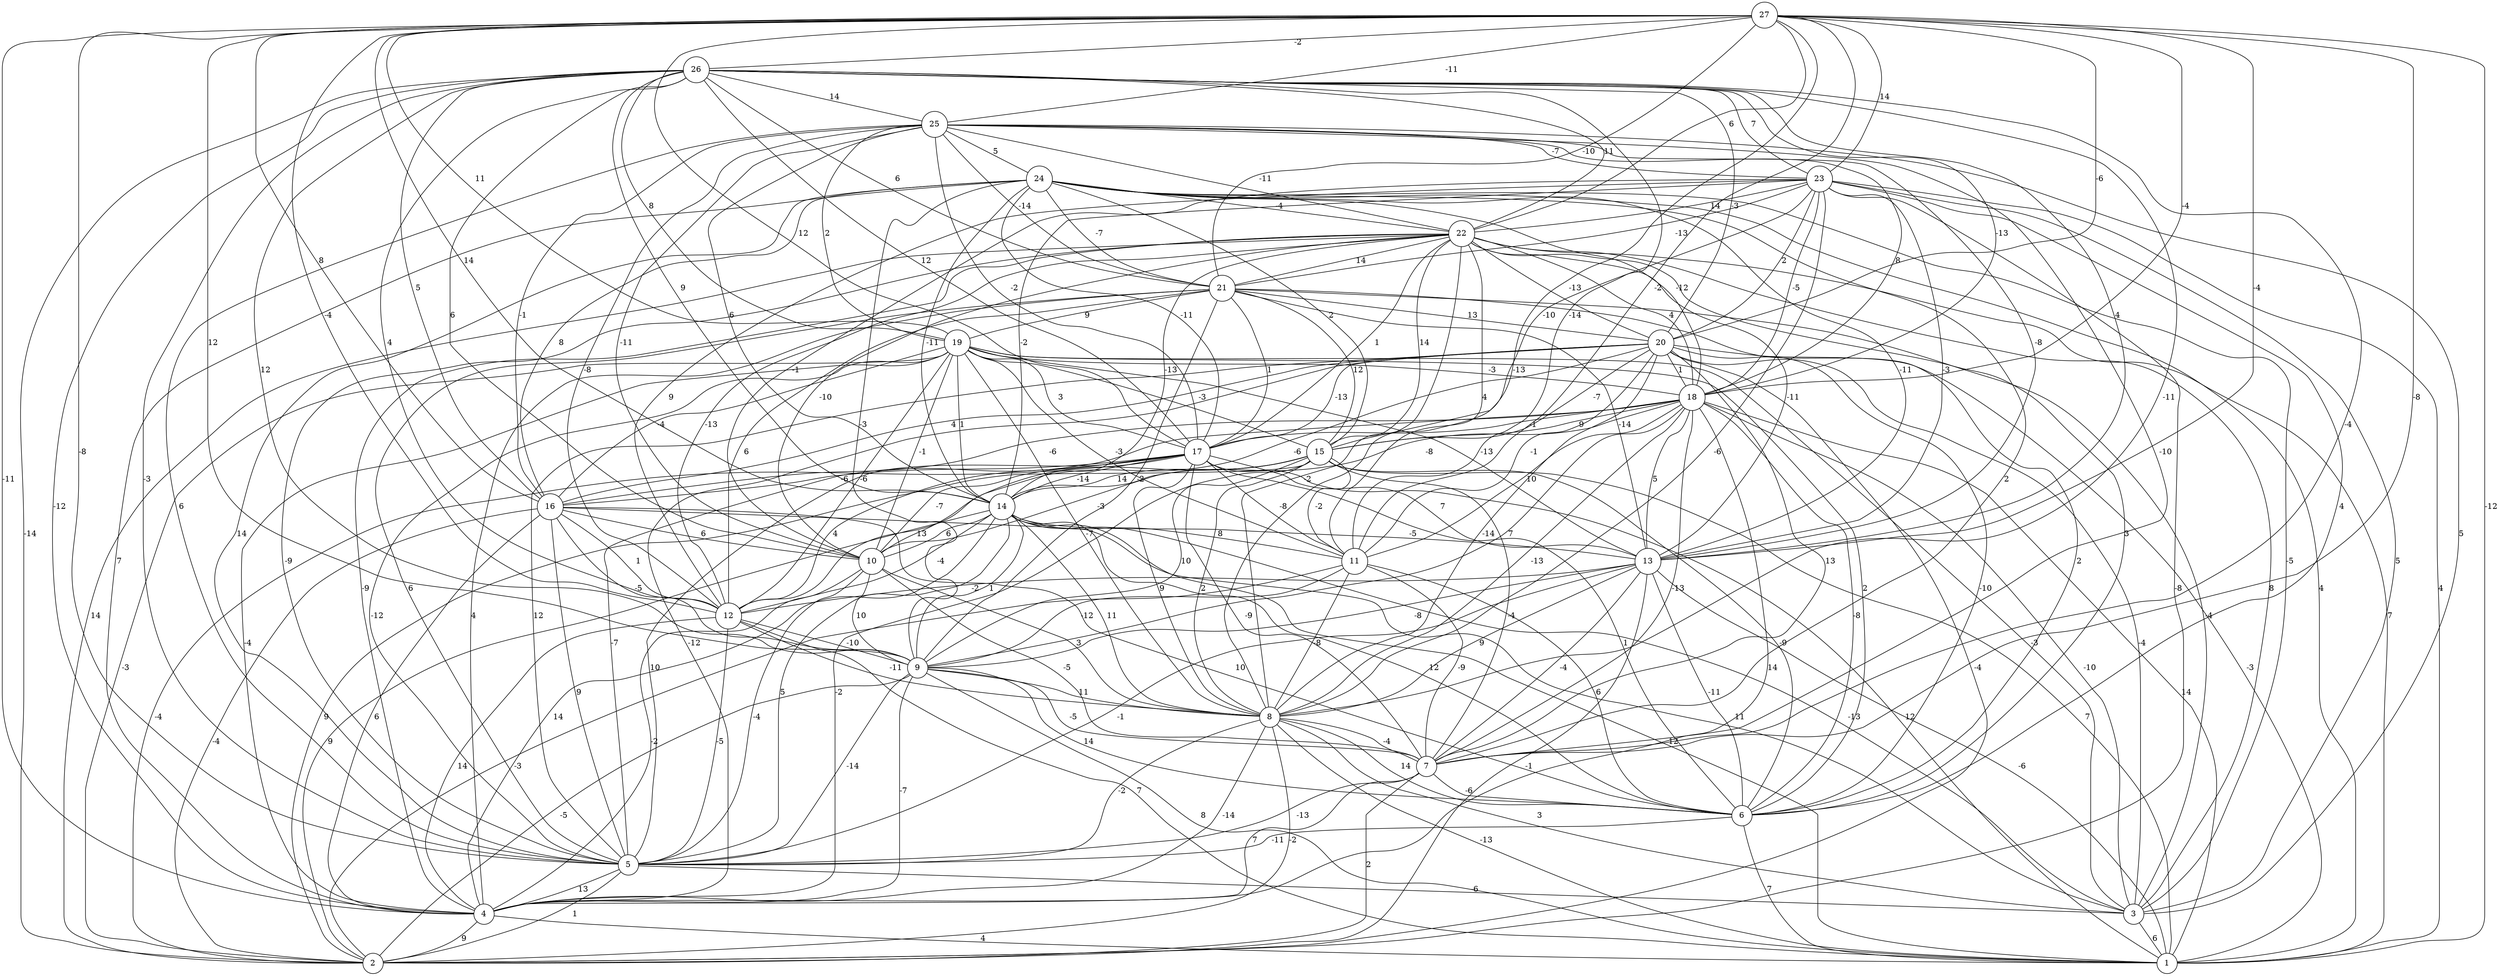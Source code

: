 graph { 
	 fontname="Helvetica,Arial,sans-serif" 
	 node [shape = circle]; 
	 27 -- 1 [label = "-12"];
	 27 -- 4 [label = "-11"];
	 27 -- 5 [label = "-8"];
	 27 -- 7 [label = "-8"];
	 27 -- 8 [label = "-13"];
	 27 -- 9 [label = "12"];
	 27 -- 11 [label = "-2"];
	 27 -- 12 [label = "-4"];
	 27 -- 13 [label = "-4"];
	 27 -- 14 [label = "14"];
	 27 -- 16 [label = "8"];
	 27 -- 17 [label = "12"];
	 27 -- 18 [label = "-4"];
	 27 -- 19 [label = "11"];
	 27 -- 20 [label = "-6"];
	 27 -- 21 [label = "-10"];
	 27 -- 22 [label = "6"];
	 27 -- 23 [label = "14"];
	 27 -- 25 [label = "-11"];
	 27 -- 26 [label = "-2"];
	 26 -- 2 [label = "-14"];
	 26 -- 4 [label = "-12"];
	 26 -- 5 [label = "-3"];
	 26 -- 7 [label = "-4"];
	 26 -- 8 [label = "-11"];
	 26 -- 9 [label = "12"];
	 26 -- 10 [label = "6"];
	 26 -- 11 [label = "-14"];
	 26 -- 12 [label = "4"];
	 26 -- 13 [label = "4"];
	 26 -- 14 [label = "9"];
	 26 -- 16 [label = "5"];
	 26 -- 17 [label = "12"];
	 26 -- 18 [label = "-13"];
	 26 -- 19 [label = "8"];
	 26 -- 20 [label = "-3"];
	 26 -- 21 [label = "6"];
	 26 -- 22 [label = "11"];
	 26 -- 23 [label = "7"];
	 26 -- 25 [label = "14"];
	 25 -- 3 [label = "5"];
	 25 -- 5 [label = "6"];
	 25 -- 7 [label = "-10"];
	 25 -- 10 [label = "-11"];
	 25 -- 12 [label = "-8"];
	 25 -- 13 [label = "-8"];
	 25 -- 14 [label = "6"];
	 25 -- 16 [label = "-1"];
	 25 -- 17 [label = "-2"];
	 25 -- 18 [label = "8"];
	 25 -- 19 [label = "2"];
	 25 -- 21 [label = "-14"];
	 25 -- 22 [label = "-11"];
	 25 -- 23 [label = "-7"];
	 25 -- 24 [label = "5"];
	 24 -- 1 [label = "4"];
	 24 -- 3 [label = "-5"];
	 24 -- 4 [label = "7"];
	 24 -- 5 [label = "14"];
	 24 -- 7 [label = "2"];
	 24 -- 9 [label = "-3"];
	 24 -- 13 [label = "-11"];
	 24 -- 14 [label = "-11"];
	 24 -- 15 [label = "2"];
	 24 -- 16 [label = "8"];
	 24 -- 17 [label = "-11"];
	 24 -- 18 [label = "-12"];
	 24 -- 21 [label = "-7"];
	 24 -- 22 [label = "-4"];
	 23 -- 1 [label = "4"];
	 23 -- 2 [label = "-8"];
	 23 -- 3 [label = "5"];
	 23 -- 6 [label = "4"];
	 23 -- 8 [label = "-6"];
	 23 -- 10 [label = "-1"];
	 23 -- 12 [label = "9"];
	 23 -- 13 [label = "-3"];
	 23 -- 14 [label = "-2"];
	 23 -- 15 [label = "-10"];
	 23 -- 18 [label = "-5"];
	 23 -- 20 [label = "2"];
	 23 -- 21 [label = "-13"];
	 23 -- 22 [label = "14"];
	 22 -- 1 [label = "7"];
	 22 -- 2 [label = "14"];
	 22 -- 3 [label = "8"];
	 22 -- 4 [label = "-9"];
	 22 -- 5 [label = "-9"];
	 22 -- 6 [label = "3"];
	 22 -- 8 [label = "-2"];
	 22 -- 10 [label = "-10"];
	 22 -- 11 [label = "4"];
	 22 -- 12 [label = "-13"];
	 22 -- 13 [label = "-11"];
	 22 -- 14 [label = "-13"];
	 22 -- 15 [label = "14"];
	 22 -- 17 [label = "1"];
	 22 -- 18 [label = "4"];
	 22 -- 20 [label = "-13"];
	 22 -- 21 [label = "14"];
	 21 -- 3 [label = "-4"];
	 21 -- 4 [label = "4"];
	 21 -- 5 [label = "6"];
	 21 -- 6 [label = "2"];
	 21 -- 9 [label = "-2"];
	 21 -- 12 [label = "6"];
	 21 -- 13 [label = "-14"];
	 21 -- 15 [label = "12"];
	 21 -- 17 [label = "1"];
	 21 -- 19 [label = "9"];
	 21 -- 20 [label = "13"];
	 20 -- 1 [label = "-3"];
	 20 -- 2 [label = "-4"];
	 20 -- 3 [label = "-4"];
	 20 -- 4 [label = "-12"];
	 20 -- 5 [label = "12"];
	 20 -- 6 [label = "-10"];
	 20 -- 7 [label = "13"];
	 20 -- 8 [label = "-14"];
	 20 -- 10 [label = "-6"];
	 20 -- 11 [label = "-1"];
	 20 -- 15 [label = "-7"];
	 20 -- 16 [label = "4"];
	 20 -- 17 [label = "-13"];
	 20 -- 18 [label = "1"];
	 19 -- 2 [label = "-3"];
	 19 -- 3 [label = "-3"];
	 19 -- 4 [label = "-4"];
	 19 -- 5 [label = "-12"];
	 19 -- 6 [label = "2"];
	 19 -- 8 [label = "-7"];
	 19 -- 10 [label = "-1"];
	 19 -- 11 [label = "-3"];
	 19 -- 12 [label = "-6"];
	 19 -- 13 [label = "-13"];
	 19 -- 14 [label = "1"];
	 19 -- 15 [label = "-3"];
	 19 -- 16 [label = "-4"];
	 19 -- 17 [label = "3"];
	 19 -- 18 [label = "-3"];
	 18 -- 1 [label = "14"];
	 18 -- 3 [label = "-10"];
	 18 -- 4 [label = "14"];
	 18 -- 5 [label = "-7"];
	 18 -- 6 [label = "-8"];
	 18 -- 7 [label = "-13"];
	 18 -- 8 [label = "-13"];
	 18 -- 9 [label = "7"];
	 18 -- 11 [label = "10"];
	 18 -- 13 [label = "5"];
	 18 -- 14 [label = "-8"];
	 18 -- 15 [label = "9"];
	 18 -- 16 [label = "-6"];
	 18 -- 17 [label = "-1"];
	 17 -- 1 [label = "12"];
	 17 -- 2 [label = "-4"];
	 17 -- 5 [label = "10"];
	 17 -- 6 [label = "1"];
	 17 -- 7 [label = "-9"];
	 17 -- 8 [label = "9"];
	 17 -- 10 [label = "-7"];
	 17 -- 11 [label = "-8"];
	 17 -- 12 [label = "4"];
	 17 -- 13 [label = "7"];
	 17 -- 14 [label = "-14"];
	 17 -- 16 [label = "-6"];
	 16 -- 2 [label = "-4"];
	 16 -- 3 [label = "11"];
	 16 -- 4 [label = "6"];
	 16 -- 5 [label = "9"];
	 16 -- 6 [label = "10"];
	 16 -- 9 [label = "-5"];
	 16 -- 10 [label = "6"];
	 16 -- 12 [label = "1"];
	 15 -- 1 [label = "7"];
	 15 -- 2 [label = "9"];
	 15 -- 4 [label = "-2"];
	 15 -- 6 [label = "-9"];
	 15 -- 7 [label = "-4"];
	 15 -- 8 [label = "2"];
	 15 -- 9 [label = "10"];
	 15 -- 10 [label = "-3"];
	 15 -- 11 [label = "-2"];
	 15 -- 12 [label = "13"];
	 15 -- 14 [label = "14"];
	 14 -- 1 [label = "12"];
	 14 -- 2 [label = "9"];
	 14 -- 3 [label = "-13"];
	 14 -- 4 [label = "14"];
	 14 -- 5 [label = "5"];
	 14 -- 6 [label = "12"];
	 14 -- 8 [label = "11"];
	 14 -- 9 [label = "1"];
	 14 -- 10 [label = "6"];
	 14 -- 11 [label = "8"];
	 14 -- 12 [label = "-4"];
	 14 -- 13 [label = "-5"];
	 13 -- 1 [label = "-6"];
	 13 -- 2 [label = "-1"];
	 13 -- 5 [label = "-1"];
	 13 -- 6 [label = "-11"];
	 13 -- 7 [label = "-4"];
	 13 -- 8 [label = "9"];
	 13 -- 9 [label = "-8"];
	 13 -- 12 [label = "-2"];
	 12 -- 1 [label = "7"];
	 12 -- 4 [label = "14"];
	 12 -- 5 [label = "-5"];
	 12 -- 8 [label = "-11"];
	 12 -- 9 [label = "-10"];
	 11 -- 2 [label = "-3"];
	 11 -- 6 [label = "6"];
	 11 -- 7 [label = "-9"];
	 11 -- 8 [label = "-8"];
	 11 -- 9 [label = "-12"];
	 10 -- 4 [label = "-2"];
	 10 -- 5 [label = "-4"];
	 10 -- 7 [label = "-5"];
	 10 -- 8 [label = "3"];
	 10 -- 9 [label = "10"];
	 9 -- 1 [label = "8"];
	 9 -- 2 [label = "-5"];
	 9 -- 4 [label = "-7"];
	 9 -- 5 [label = "-14"];
	 9 -- 6 [label = "14"];
	 9 -- 7 [label = "-5"];
	 9 -- 8 [label = "11"];
	 8 -- 1 [label = "-13"];
	 8 -- 2 [label = "-2"];
	 8 -- 3 [label = "3"];
	 8 -- 4 [label = "-14"];
	 8 -- 5 [label = "-2"];
	 8 -- 6 [label = "14"];
	 8 -- 7 [label = "-4"];
	 7 -- 2 [label = "2"];
	 7 -- 4 [label = "7"];
	 7 -- 5 [label = "-13"];
	 7 -- 6 [label = "-6"];
	 6 -- 1 [label = "7"];
	 6 -- 5 [label = "-11"];
	 5 -- 2 [label = "1"];
	 5 -- 3 [label = "-6"];
	 5 -- 4 [label = "13"];
	 4 -- 1 [label = "4"];
	 4 -- 2 [label = "9"];
	 3 -- 1 [label = "6"];
	 1;
	 2;
	 3;
	 4;
	 5;
	 6;
	 7;
	 8;
	 9;
	 10;
	 11;
	 12;
	 13;
	 14;
	 15;
	 16;
	 17;
	 18;
	 19;
	 20;
	 21;
	 22;
	 23;
	 24;
	 25;
	 26;
	 27;
}
